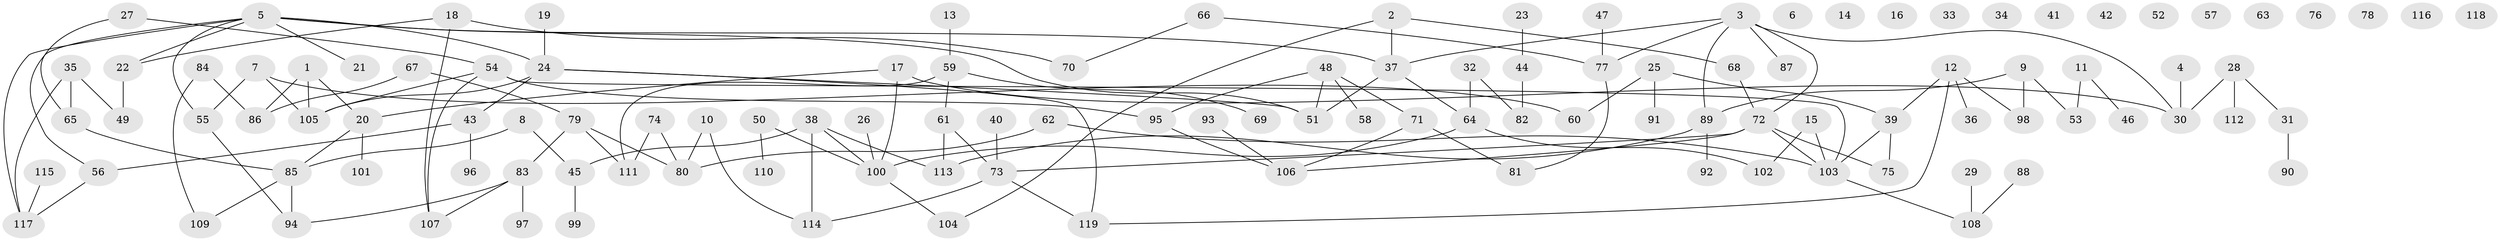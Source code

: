 // Generated by graph-tools (version 1.1) at 2025/40/03/09/25 04:40:33]
// undirected, 119 vertices, 141 edges
graph export_dot {
graph [start="1"]
  node [color=gray90,style=filled];
  1;
  2;
  3;
  4;
  5;
  6;
  7;
  8;
  9;
  10;
  11;
  12;
  13;
  14;
  15;
  16;
  17;
  18;
  19;
  20;
  21;
  22;
  23;
  24;
  25;
  26;
  27;
  28;
  29;
  30;
  31;
  32;
  33;
  34;
  35;
  36;
  37;
  38;
  39;
  40;
  41;
  42;
  43;
  44;
  45;
  46;
  47;
  48;
  49;
  50;
  51;
  52;
  53;
  54;
  55;
  56;
  57;
  58;
  59;
  60;
  61;
  62;
  63;
  64;
  65;
  66;
  67;
  68;
  69;
  70;
  71;
  72;
  73;
  74;
  75;
  76;
  77;
  78;
  79;
  80;
  81;
  82;
  83;
  84;
  85;
  86;
  87;
  88;
  89;
  90;
  91;
  92;
  93;
  94;
  95;
  96;
  97;
  98;
  99;
  100;
  101;
  102;
  103;
  104;
  105;
  106;
  107;
  108;
  109;
  110;
  111;
  112;
  113;
  114;
  115;
  116;
  117;
  118;
  119;
  1 -- 20;
  1 -- 86;
  1 -- 105;
  2 -- 37;
  2 -- 68;
  2 -- 104;
  3 -- 30;
  3 -- 37;
  3 -- 72;
  3 -- 77;
  3 -- 87;
  3 -- 89;
  4 -- 30;
  5 -- 21;
  5 -- 22;
  5 -- 24;
  5 -- 37;
  5 -- 51;
  5 -- 55;
  5 -- 56;
  5 -- 117;
  7 -- 55;
  7 -- 60;
  7 -- 105;
  8 -- 45;
  8 -- 85;
  9 -- 53;
  9 -- 89;
  9 -- 98;
  10 -- 80;
  10 -- 114;
  11 -- 46;
  11 -- 53;
  12 -- 36;
  12 -- 39;
  12 -- 98;
  12 -- 119;
  13 -- 59;
  15 -- 102;
  15 -- 103;
  17 -- 20;
  17 -- 30;
  17 -- 100;
  18 -- 22;
  18 -- 70;
  18 -- 107;
  19 -- 24;
  20 -- 85;
  20 -- 101;
  22 -- 49;
  23 -- 44;
  24 -- 43;
  24 -- 51;
  24 -- 105;
  24 -- 119;
  25 -- 39;
  25 -- 60;
  25 -- 91;
  26 -- 100;
  27 -- 54;
  27 -- 65;
  28 -- 30;
  28 -- 31;
  28 -- 112;
  29 -- 108;
  31 -- 90;
  32 -- 64;
  32 -- 82;
  35 -- 49;
  35 -- 65;
  35 -- 117;
  37 -- 51;
  37 -- 64;
  38 -- 45;
  38 -- 100;
  38 -- 113;
  38 -- 114;
  39 -- 75;
  39 -- 103;
  40 -- 73;
  43 -- 56;
  43 -- 96;
  44 -- 82;
  45 -- 99;
  47 -- 77;
  48 -- 51;
  48 -- 58;
  48 -- 71;
  48 -- 95;
  50 -- 100;
  50 -- 110;
  54 -- 95;
  54 -- 103;
  54 -- 105;
  54 -- 107;
  55 -- 94;
  56 -- 117;
  59 -- 61;
  59 -- 69;
  59 -- 111;
  61 -- 73;
  61 -- 113;
  62 -- 80;
  62 -- 103;
  64 -- 100;
  64 -- 102;
  65 -- 85;
  66 -- 70;
  66 -- 77;
  67 -- 79;
  67 -- 86;
  68 -- 72;
  71 -- 81;
  71 -- 106;
  72 -- 73;
  72 -- 75;
  72 -- 103;
  72 -- 106;
  73 -- 114;
  73 -- 119;
  74 -- 80;
  74 -- 111;
  77 -- 81;
  79 -- 80;
  79 -- 83;
  79 -- 111;
  83 -- 94;
  83 -- 97;
  83 -- 107;
  84 -- 86;
  84 -- 109;
  85 -- 94;
  85 -- 109;
  88 -- 108;
  89 -- 92;
  89 -- 113;
  93 -- 106;
  95 -- 106;
  100 -- 104;
  103 -- 108;
  115 -- 117;
}
